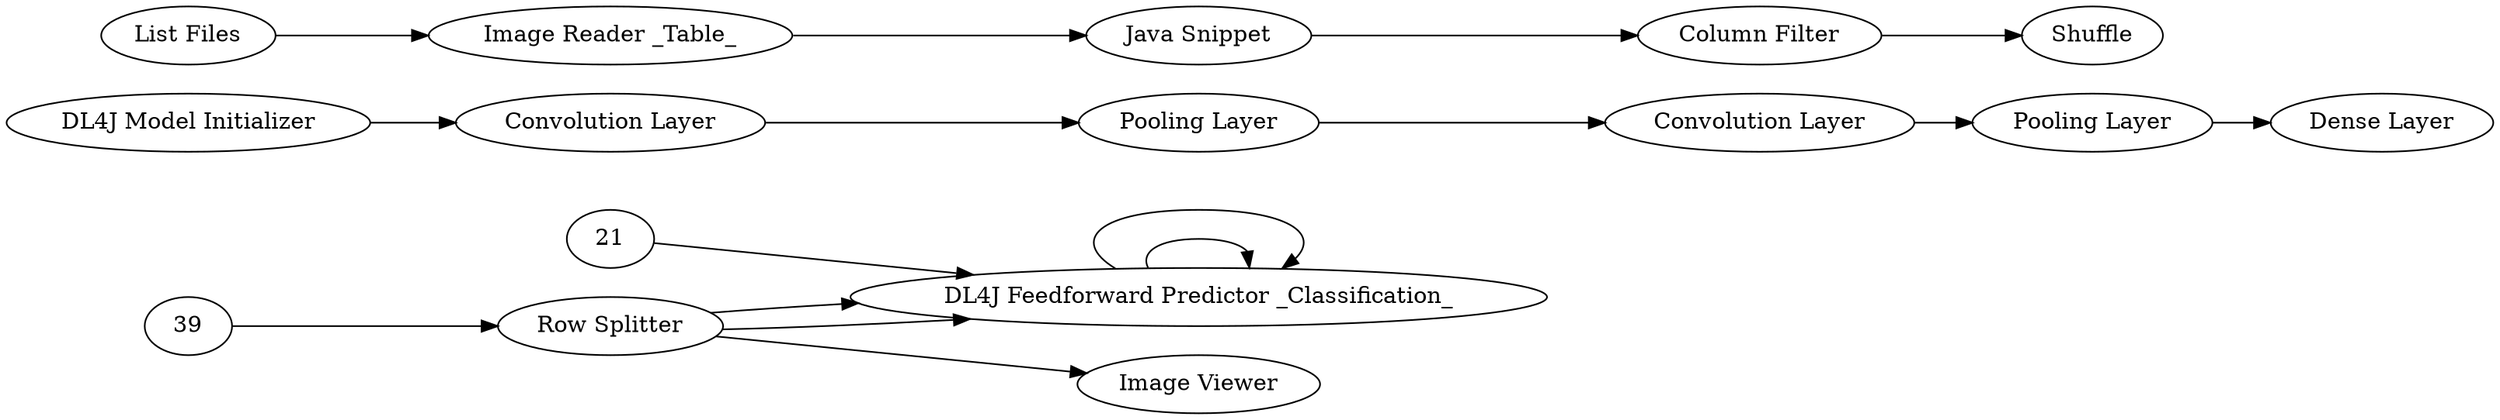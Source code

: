 digraph {
	10 [label=Scorer]
	10 [label="DL4J Feedforward Learner _Classification_"]
	10 [label="DL4J Feedforward Predictor _Classification_"]
	41 [label="DL4J Model Initializer"]
	42 [label="Convolution Layer"]
	43 [label="Pooling Layer"]
	44 [label="Convolution Layer"]
	45 [label="Pooling Layer"]
	46 [label="Dense Layer"]
	35 [label="Row Splitter"]
	32 [label="List Files"]
	33 [label="Image Reader _Table_"]
	34 [label="Java Snippet"]
	37 [label="Column Filter"]
	38 [label=Shuffle]
	40 [label="Image Viewer"]
	41 -> 42
	42 -> 43
	43 -> 44
	44 -> 45
	45 -> 46
	32 -> 33
	33 -> 34
	34 -> 37
	37 -> 38
	10 -> 10
	10 -> 10
	21 -> 10
	35 -> 40
	35 -> 10
	35 -> 10
	39 -> 35
	rankdir=LR
}
